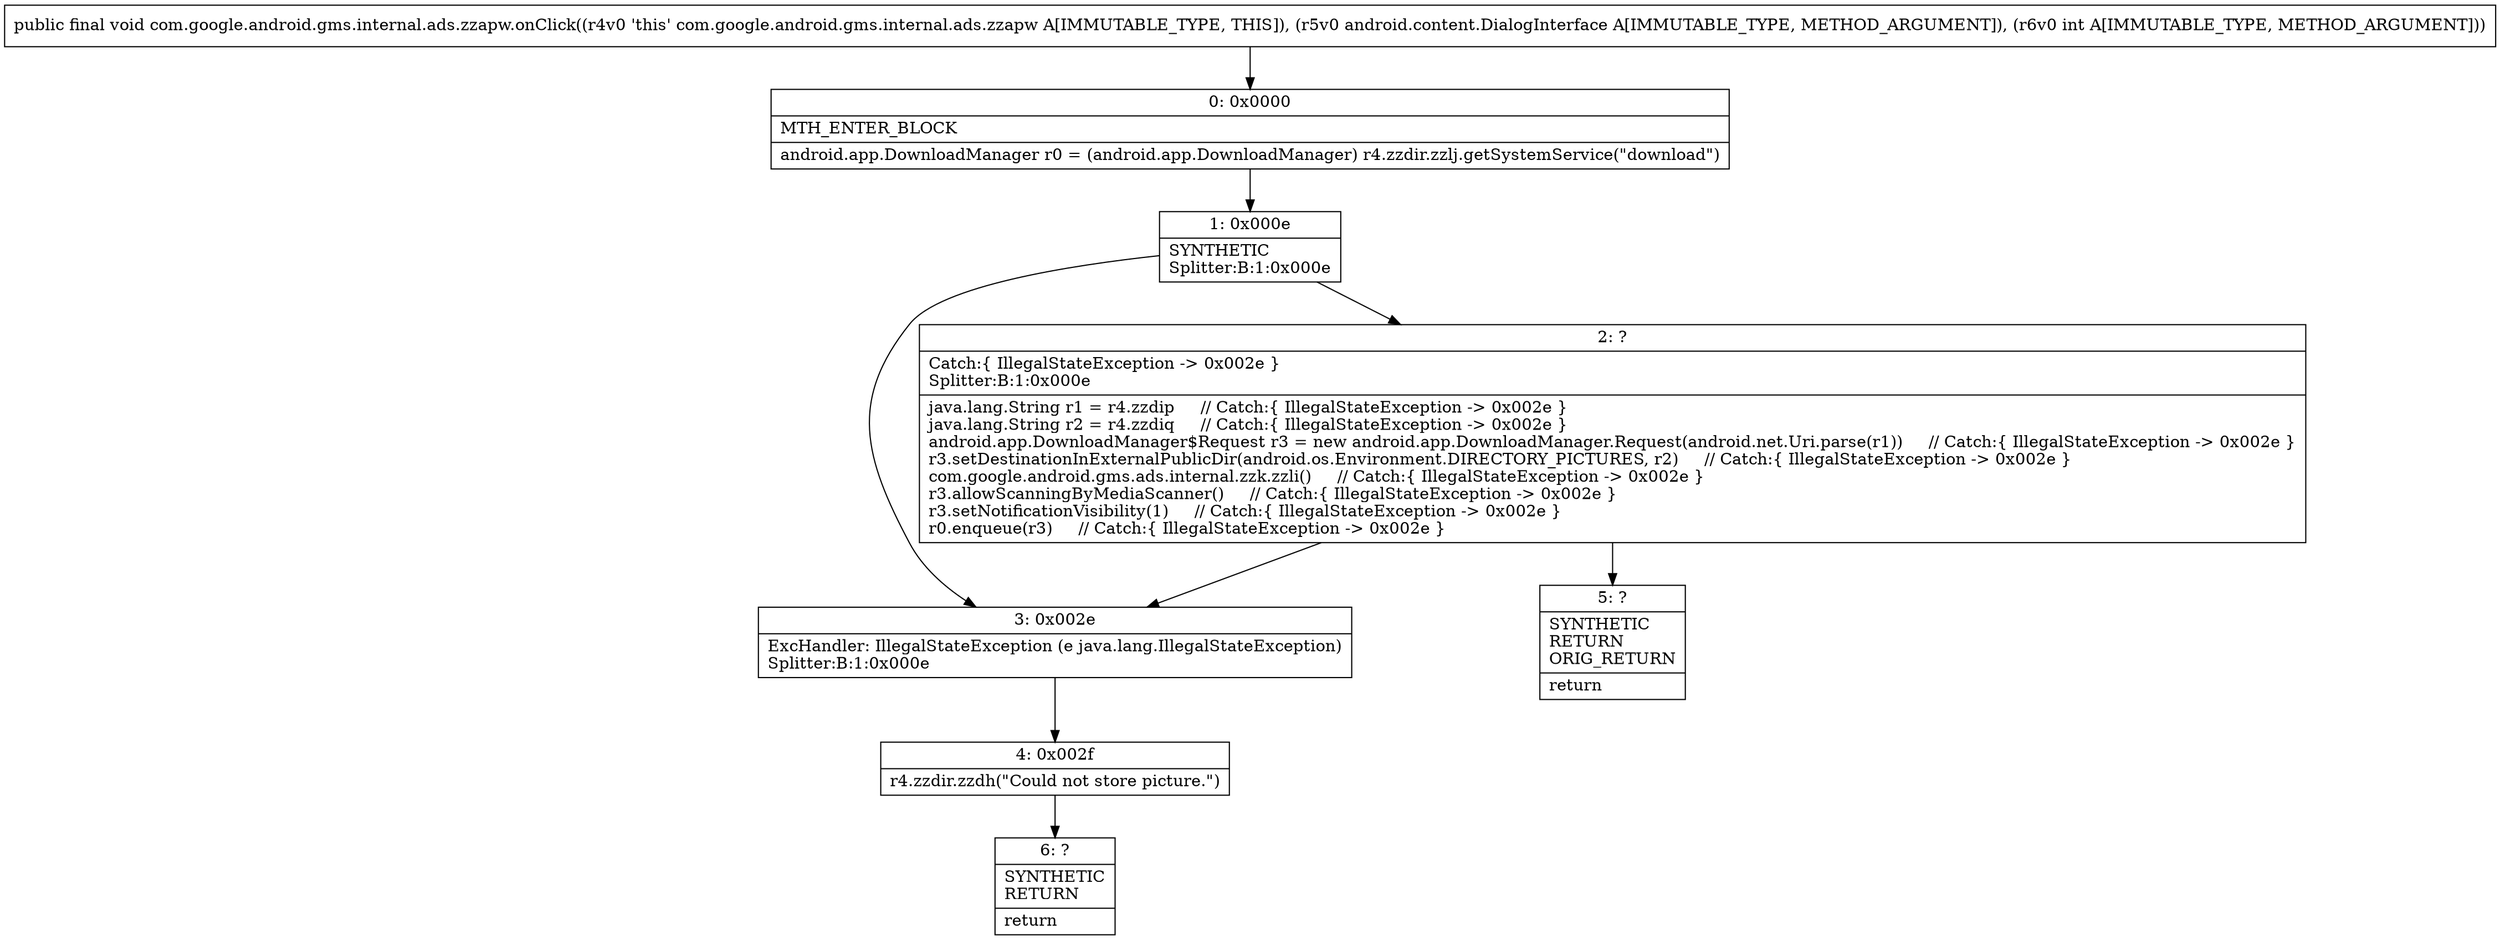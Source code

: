 digraph "CFG forcom.google.android.gms.internal.ads.zzapw.onClick(Landroid\/content\/DialogInterface;I)V" {
Node_0 [shape=record,label="{0\:\ 0x0000|MTH_ENTER_BLOCK\l|android.app.DownloadManager r0 = (android.app.DownloadManager) r4.zzdir.zzlj.getSystemService(\"download\")\l}"];
Node_1 [shape=record,label="{1\:\ 0x000e|SYNTHETIC\lSplitter:B:1:0x000e\l}"];
Node_2 [shape=record,label="{2\:\ ?|Catch:\{ IllegalStateException \-\> 0x002e \}\lSplitter:B:1:0x000e\l|java.lang.String r1 = r4.zzdip     \/\/ Catch:\{ IllegalStateException \-\> 0x002e \}\ljava.lang.String r2 = r4.zzdiq     \/\/ Catch:\{ IllegalStateException \-\> 0x002e \}\landroid.app.DownloadManager$Request r3 = new android.app.DownloadManager.Request(android.net.Uri.parse(r1))     \/\/ Catch:\{ IllegalStateException \-\> 0x002e \}\lr3.setDestinationInExternalPublicDir(android.os.Environment.DIRECTORY_PICTURES, r2)     \/\/ Catch:\{ IllegalStateException \-\> 0x002e \}\lcom.google.android.gms.ads.internal.zzk.zzli()     \/\/ Catch:\{ IllegalStateException \-\> 0x002e \}\lr3.allowScanningByMediaScanner()     \/\/ Catch:\{ IllegalStateException \-\> 0x002e \}\lr3.setNotificationVisibility(1)     \/\/ Catch:\{ IllegalStateException \-\> 0x002e \}\lr0.enqueue(r3)     \/\/ Catch:\{ IllegalStateException \-\> 0x002e \}\l}"];
Node_3 [shape=record,label="{3\:\ 0x002e|ExcHandler: IllegalStateException (e java.lang.IllegalStateException)\lSplitter:B:1:0x000e\l}"];
Node_4 [shape=record,label="{4\:\ 0x002f|r4.zzdir.zzdh(\"Could not store picture.\")\l}"];
Node_5 [shape=record,label="{5\:\ ?|SYNTHETIC\lRETURN\lORIG_RETURN\l|return\l}"];
Node_6 [shape=record,label="{6\:\ ?|SYNTHETIC\lRETURN\l|return\l}"];
MethodNode[shape=record,label="{public final void com.google.android.gms.internal.ads.zzapw.onClick((r4v0 'this' com.google.android.gms.internal.ads.zzapw A[IMMUTABLE_TYPE, THIS]), (r5v0 android.content.DialogInterface A[IMMUTABLE_TYPE, METHOD_ARGUMENT]), (r6v0 int A[IMMUTABLE_TYPE, METHOD_ARGUMENT])) }"];
MethodNode -> Node_0;
Node_0 -> Node_1;
Node_1 -> Node_2;
Node_1 -> Node_3;
Node_2 -> Node_3;
Node_2 -> Node_5;
Node_3 -> Node_4;
Node_4 -> Node_6;
}

